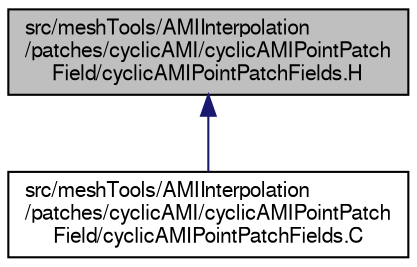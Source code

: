 digraph "src/meshTools/AMIInterpolation/patches/cyclicAMI/cyclicAMIPointPatchField/cyclicAMIPointPatchFields.H"
{
  bgcolor="transparent";
  edge [fontname="FreeSans",fontsize="10",labelfontname="FreeSans",labelfontsize="10"];
  node [fontname="FreeSans",fontsize="10",shape=record];
  Node239 [label="src/meshTools/AMIInterpolation\l/patches/cyclicAMI/cyclicAMIPointPatch\lField/cyclicAMIPointPatchFields.H",height=0.2,width=0.4,color="black", fillcolor="grey75", style="filled", fontcolor="black"];
  Node239 -> Node240 [dir="back",color="midnightblue",fontsize="10",style="solid",fontname="FreeSans"];
  Node240 [label="src/meshTools/AMIInterpolation\l/patches/cyclicAMI/cyclicAMIPointPatch\lField/cyclicAMIPointPatchFields.C",height=0.2,width=0.4,color="black",URL="$a07394.html"];
}
